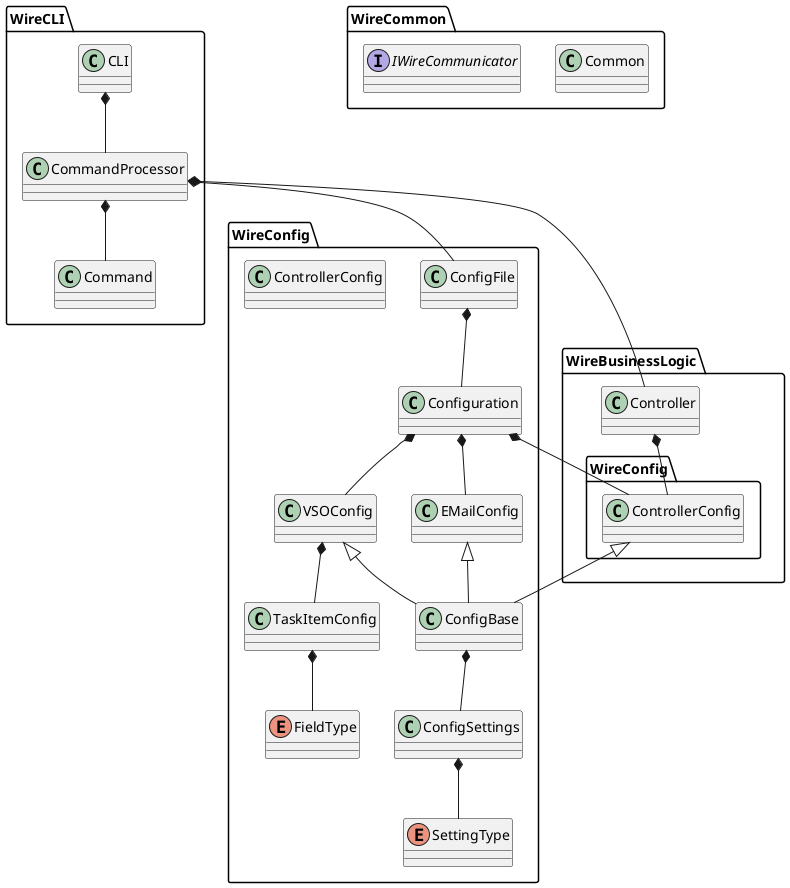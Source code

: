@startuml

namespace WireBusinessLogic {
    Controller *-- WireConfig.ControllerConfig
    class Controller{}
}

namespace WireCLI {    
    CommandProcessor *-- Command
    CLI *-- CommandProcessor
    CommandProcessor *-- WireBusinessLogic.Controller

    class Command{}
    class CommandProcessor{}    
    class CLI{}
}

namespace WireCommon {
    class Common{}
    interface IWireCommunicator{}    
}

namespace WireConfig{
    ConfigFile *-- Configuration
    VSOConfig *-- TaskItemConfig
    EMailConfig <|-- ConfigBase
    VSOConfig <|-- ConfigBase
    ControllerConfig <|-- ConfigBase
    Configuration *-- EMailConfig
    Configuration *-- VSOConfig
    Configuration *-- ControllerConfig
    ConfigSettings *-- SettingType
    TaskItemConfig *-- FieldType
    ConfigBase *-- ConfigSettings
    WireCLI.CommandProcessor *-- ConfigFile

    class ConfigBase{}
    class ConfigFile{}
    class ConfigSettings{}
    class Configuration{}
    class ControllerConfig{}
    class EMailConfig{}
    enum FieldType{}
    enum SettingType{}
    class TaskItemConfig{}
    class VSOConfig{}
}

@enduml